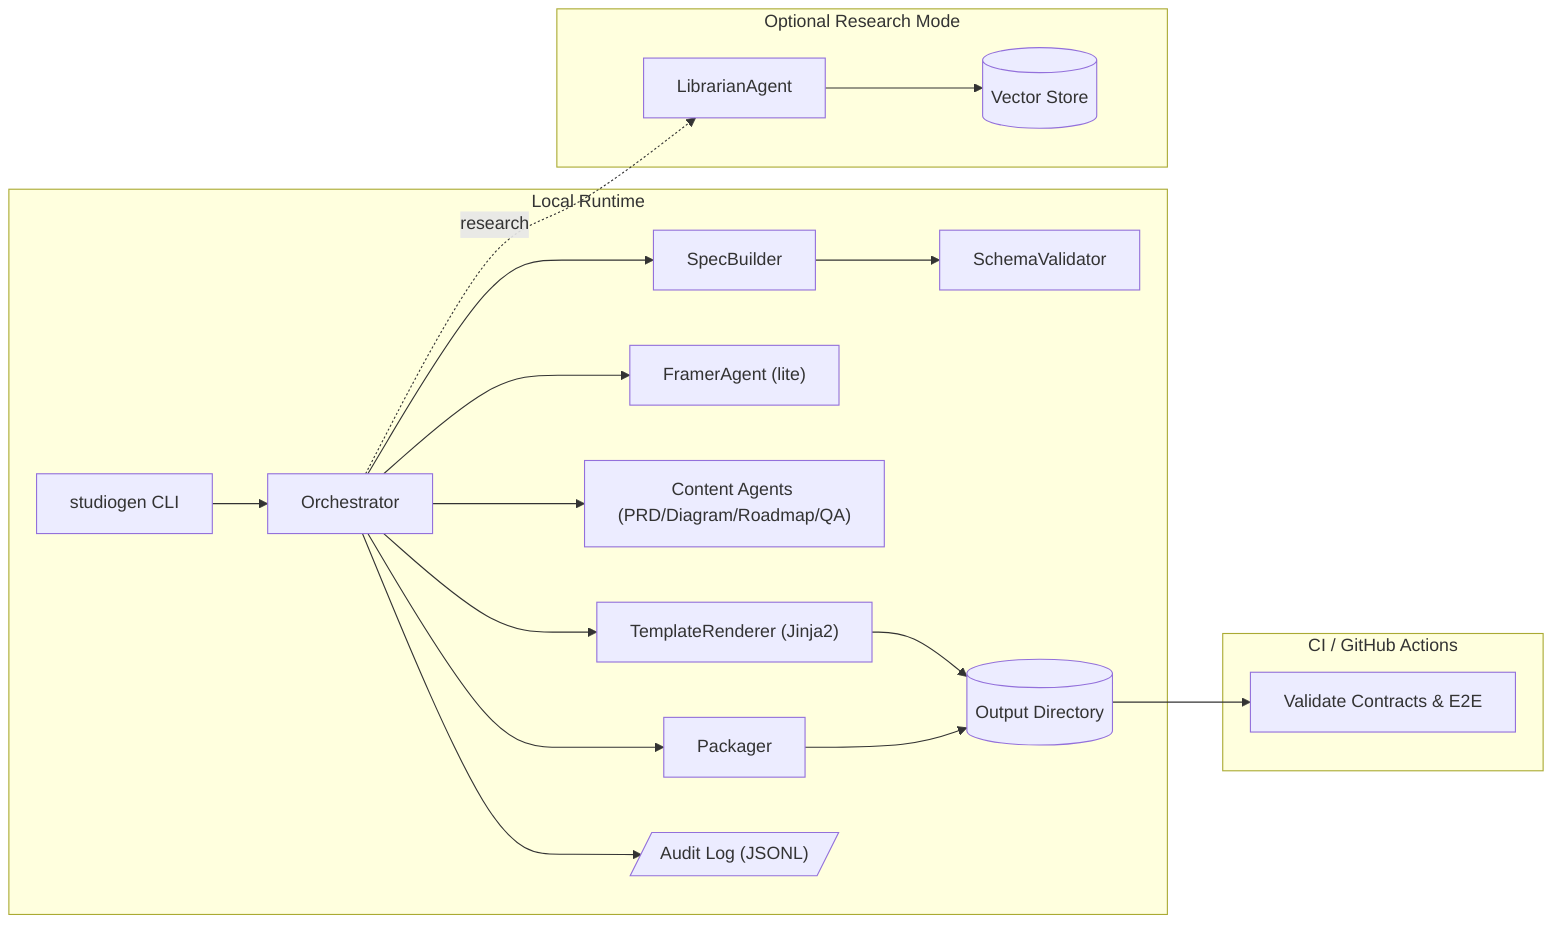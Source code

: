 flowchart LR
  subgraph Local["Local Runtime"]
    CLI["studiogen CLI"]
    ORCH["Orchestrator"]
    SPEC["SpecBuilder"]
    FRAMER["FramerAgent (lite)"]
    VALID["SchemaValidator"]
    AGENTS["Content Agents (PRD/Diagram/Roadmap/QA)"]
    TMPL["TemplateRenderer (Jinja2)"]
    PKG["Packager"]
    AUD[/"Audit Log (JSONL)"/]
    OUT[("Output Directory")]
  end

  subgraph Research["Optional Research Mode"]
    LIB["LibrarianAgent"]
    VS[("Vector Store")]
  end

  subgraph CI["CI / GitHub Actions"]
    CIJOB["Validate Contracts & E2E"]
  end

  CLI --> ORCH
  ORCH --> SPEC
  SPEC --> VALID
  ORCH --> FRAMER
  ORCH --> AGENTS
  ORCH --> TMPL
  TMPL --> OUT
  ORCH --> PKG
  PKG --> OUT
  ORCH --> AUD

  %% Optional path only when --research is enabled
  ORCH -.research.-> LIB
  LIB --> VS

  OUT --> CIJOB
